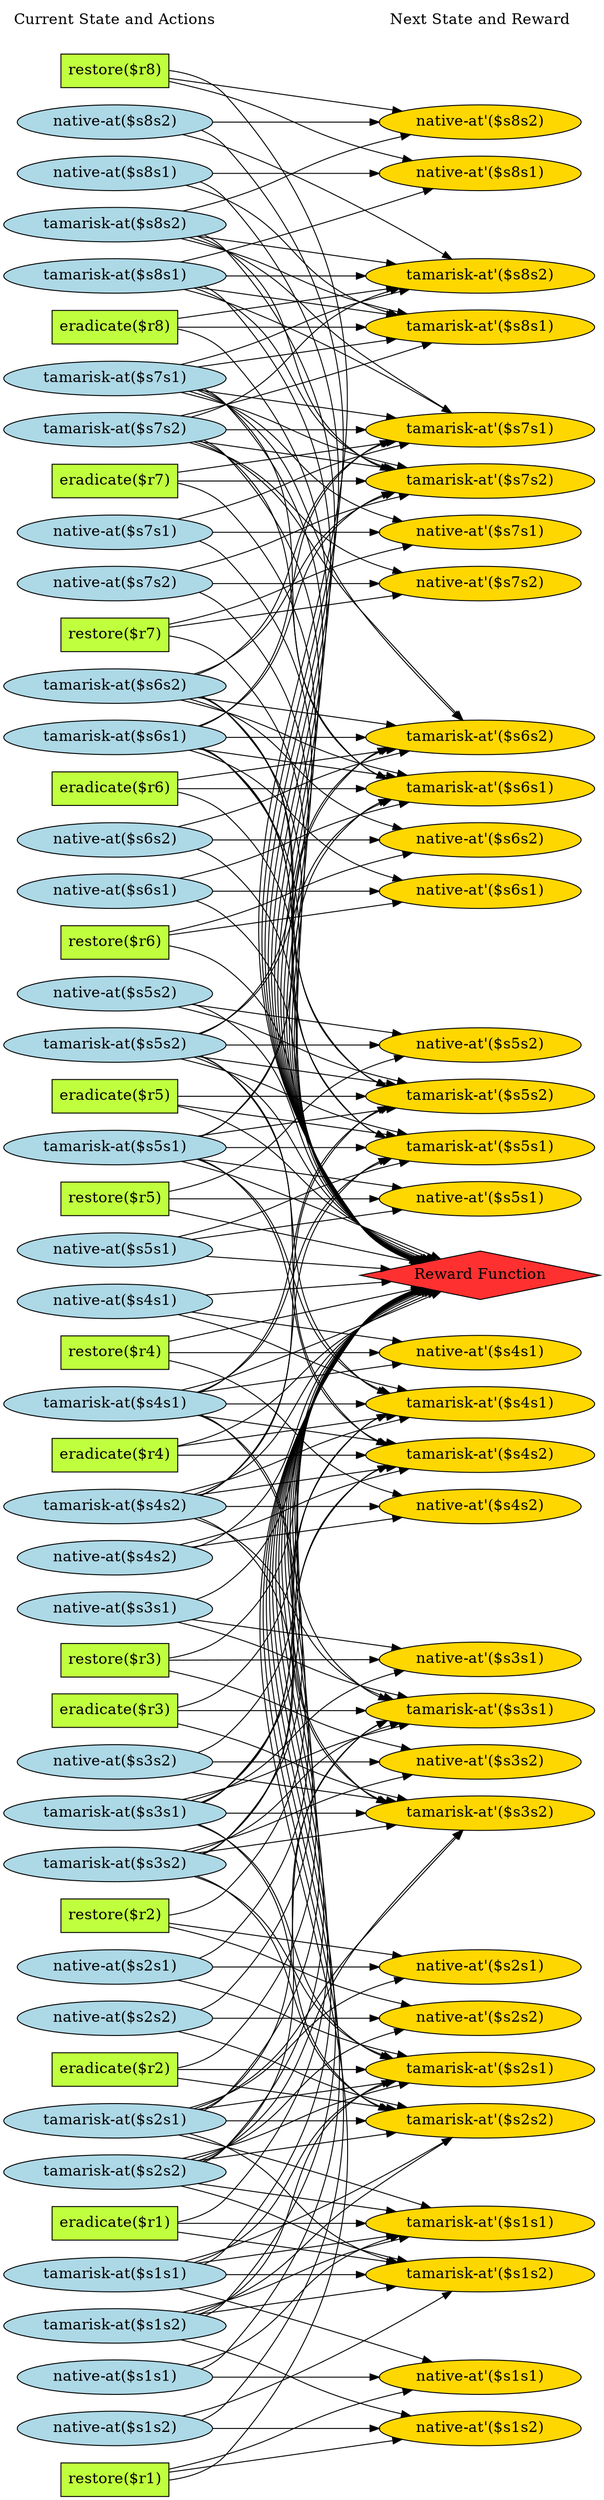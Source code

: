 digraph G {
	graph [bb="0,0,588.92,2646",
		fontname=Helvetica,
		fontsize=16,
		rankdir=LR,
		ranksep=2.00,
		ratio=auto,
		size=600
	];
	node [fontsize=16,
		label="\N"
	];
	{
		graph [rank=same];
		"native-at($s8s2)"		 [color=black,
			fillcolor=lightblue,
			height=0.51069,
			pos="95.459,2520",
			shape=ellipse,
			style=filled,
			width=2.3374];
		"native-at($s7s1)"		 [color=black,
			fillcolor=lightblue,
			height=0.51069,
			pos="95.459,2084",
			shape=ellipse,
			style=filled,
			width=2.3374];
		"restore($r4)"		 [color=black,
			fillcolor=olivedrab1,
			height=0.5,
			pos="95.459,1215",
			shape=box,
			style=filled,
			width=1.2778];
		"restore($r8)"		 [color=black,
			fillcolor=olivedrab1,
			height=0.5,
			pos="95.459,2574",
			shape=box,
			style=filled,
			width=1.2778];
		"tamarisk-at($s6s2)"		 [color=black,
			fillcolor=lightblue,
			height=0.51069,
			pos="95.459,1921",
			shape=ellipse,
			style=filled,
			width=2.6517];
		"tamarisk-at($s5s1)"		 [color=black,
			fillcolor=lightblue,
			height=0.51069,
			pos="95.459,1432",
			shape=ellipse,
			style=filled,
			width=2.6517];
		"tamarisk-at($s2s1)"		 [color=black,
			fillcolor=lightblue,
			height=0.51069,
			pos="95.459,400",
			shape=ellipse,
			style=filled,
			width=2.6517];
		"tamarisk-at($s2s2)"		 [color=black,
			fillcolor=lightblue,
			height=0.51069,
			pos="95.459,345",
			shape=ellipse,
			style=filled,
			width=2.6517];
		"eradicate($r4)"		 [color=black,
			fillcolor=olivedrab1,
			height=0.5,
			pos="95.459,1107",
			shape=box,
			style=filled,
			width=1.4583];
		"native-at($s1s2)"		 [color=black,
			fillcolor=lightblue,
			height=0.51069,
			pos="95.459,72",
			shape=ellipse,
			style=filled,
			width=2.3374];
		"native-at($s4s1)"		 [color=black,
			fillcolor=lightblue,
			height=0.51069,
			pos="95.459,1269",
			shape=ellipse,
			style=filled,
			width=2.3374];
		"native-at($s5s2)"		 [color=black,
			fillcolor=lightblue,
			height=0.51069,
			pos="95.459,1595",
			shape=ellipse,
			style=filled,
			width=2.3374];
		"native-at($s8s1)"		 [color=black,
			fillcolor=lightblue,
			height=0.51069,
			pos="95.459,2465",
			shape=ellipse,
			style=filled,
			width=2.3374];
		"restore($r5)"		 [color=black,
			fillcolor=olivedrab1,
			height=0.5,
			pos="95.459,1378",
			shape=box,
			style=filled,
			width=1.2778];
		"tamarisk-at($s8s1)"		 [color=black,
			fillcolor=lightblue,
			height=0.51069,
			pos="95.459,2355",
			shape=ellipse,
			style=filled,
			width=2.6517];
		"tamarisk-at($s5s2)"		 [color=black,
			fillcolor=lightblue,
			height=0.51069,
			pos="95.459,1540",
			shape=ellipse,
			style=filled,
			width=2.6517];
		"tamarisk-at($s1s1)"		 [color=black,
			fillcolor=lightblue,
			height=0.51069,
			pos="95.459,237",
			shape=ellipse,
			style=filled,
			width=2.6517];
		"tamarisk-at($s4s1)"		 [color=black,
			fillcolor=lightblue,
			height=0.51069,
			pos="95.459,1161",
			shape=ellipse,
			style=filled,
			width=2.6517];
		"native-at($s3s1)"		 [color=black,
			fillcolor=lightblue,
			height=0.51069,
			pos="95.459,943",
			shape=ellipse,
			style=filled,
			width=2.3374];
		"eradicate($r5)"		 [color=black,
			fillcolor=olivedrab1,
			height=0.5,
			pos="95.459,1486",
			shape=box,
			style=filled,
			width=1.4583];
		"native-at($s4s2)"		 [color=black,
			fillcolor=lightblue,
			height=0.51069,
			pos="95.459,998",
			shape=ellipse,
			style=filled,
			width=2.3374];
		"eradicate($r1)"		 [color=black,
			fillcolor=olivedrab1,
			height=0.5,
			pos="95.459,291",
			shape=box,
			style=filled,
			width=1.4583];
		"restore($r2)"		 [color=black,
			fillcolor=olivedrab1,
			height=0.5,
			pos="95.459,617",
			shape=box,
			style=filled,
			width=1.2778];
		"native-at($s6s2)"		 [color=black,
			fillcolor=lightblue,
			height=0.51069,
			pos="95.459,1758",
			shape=ellipse,
			style=filled,
			width=2.3374];
		"restore($r6)"		 [color=black,
			fillcolor=olivedrab1,
			height=0.5,
			pos="95.459,1649",
			shape=box,
			style=filled,
			width=1.2778];
		"tamarisk-at($s7s1)"		 [color=black,
			fillcolor=lightblue,
			height=0.51069,
			pos="95.459,2247",
			shape=ellipse,
			style=filled,
			width=2.6517];
		"tamarisk-at($s8s2)"		 [color=black,
			fillcolor=lightblue,
			height=0.51069,
			pos="95.459,2410",
			shape=ellipse,
			style=filled,
			width=2.6517];
		"Current State and Actions"		 [color=black,
			fillcolor=white,
			height=0.5,
			pos="95.459,2628",
			shape=plaintext,
			style=bold,
			width=2.5139];
		"tamarisk-at($s4s2)"		 [color=black,
			fillcolor=lightblue,
			height=0.51069,
			pos="95.459,1053",
			shape=ellipse,
			style=filled,
			width=2.6517];
		"tamarisk-at($s1s2)"		 [color=black,
			fillcolor=lightblue,
			height=0.51069,
			pos="95.459,182",
			shape=ellipse,
			style=filled,
			width=2.6517];
		"tamarisk-at($s3s1)"		 [color=black,
			fillcolor=lightblue,
			height=0.51069,
			pos="95.459,726",
			shape=ellipse,
			style=filled,
			width=2.6517];
		"eradicate($r6)"		 [color=black,
			fillcolor=olivedrab1,
			height=0.5,
			pos="95.459,1812",
			shape=box,
			style=filled,
			width=1.4583];
		"native-at($s2s1)"		 [color=black,
			fillcolor=lightblue,
			height=0.51069,
			pos="95.459,563",
			shape=ellipse,
			style=filled,
			width=2.3374];
		"native-at($s3s2)"		 [color=black,
			fillcolor=lightblue,
			height=0.51069,
			pos="95.459,781",
			shape=ellipse,
			style=filled,
			width=2.3374];
		"eradicate($r2)"		 [color=black,
			fillcolor=olivedrab1,
			height=0.5,
			pos="95.459,454",
			shape=box,
			style=filled,
			width=1.4583];
		"restore($r1)"		 [color=black,
			fillcolor=olivedrab1,
			height=0.5,
			pos="95.459,18",
			shape=box,
			style=filled,
			width=1.2778];
		"restore($r3)"		 [color=black,
			fillcolor=olivedrab1,
			height=0.5,
			pos="95.459,889",
			shape=box,
			style=filled,
			width=1.2778];
		"native-at($s7s2)"		 [color=black,
			fillcolor=lightblue,
			height=0.51069,
			pos="95.459,2029",
			shape=ellipse,
			style=filled,
			width=2.3374];
		"native-at($s6s1)"		 [color=black,
			fillcolor=lightblue,
			height=0.51069,
			pos="95.459,1703",
			shape=ellipse,
			style=filled,
			width=2.3374];
		"restore($r7)"		 [color=black,
			fillcolor=olivedrab1,
			height=0.5,
			pos="95.459,1975",
			shape=box,
			style=filled,
			width=1.2778];
		"eradicate($r8)"		 [color=black,
			fillcolor=olivedrab1,
			height=0.5,
			pos="95.459,2301",
			shape=box,
			style=filled,
			width=1.4583];
		"tamarisk-at($s7s2)"		 [color=black,
			fillcolor=lightblue,
			height=0.51069,
			pos="95.459,2192",
			shape=ellipse,
			style=filled,
			width=2.6517];
		"tamarisk-at($s6s1)"		 [color=black,
			fillcolor=lightblue,
			height=0.51069,
			pos="95.459,1866",
			shape=ellipse,
			style=filled,
			width=2.6517];
		"tamarisk-at($s3s2)"		 [color=black,
			fillcolor=lightblue,
			height=0.51069,
			pos="95.459,671",
			shape=ellipse,
			style=filled,
			width=2.6517];
		"native-at($s1s1)"		 [color=black,
			fillcolor=lightblue,
			height=0.51069,
			pos="95.459,127",
			shape=ellipse,
			style=filled,
			width=2.3374];
		"native-at($s2s2)"		 [color=black,
			fillcolor=lightblue,
			height=0.51069,
			pos="95.459,508",
			shape=ellipse,
			style=filled,
			width=2.3374];
		"eradicate($r7)"		 [color=black,
			fillcolor=olivedrab1,
			height=0.5,
			pos="95.459,2138",
			shape=box,
			style=filled,
			width=1.4583];
		"native-at($s5s1)"		 [color=black,
			fillcolor=lightblue,
			height=0.51069,
			pos="95.459,1324",
			shape=ellipse,
			style=filled,
			width=2.3374];
		"eradicate($r3)"		 [color=black,
			fillcolor=olivedrab1,
			height=0.5,
			pos="95.459,835",
			shape=box,
			style=filled,
			width=1.4583];
	}
	{
		graph [rank=same];
		"native-at'($s4s2)"		 [color=black,
			fillcolor=gold1,
			height=0.51069,
			pos="461.92,1050",
			shape=ellipse,
			style=filled,
			width=2.3963];
		"native-at'($s7s1)"		 [color=black,
			fillcolor=gold1,
			height=0.51069,
			pos="461.92,2084",
			shape=ellipse,
			style=filled,
			width=2.3963];
		"tamarisk-at'($s1s2)"		 [color=black,
			fillcolor=gold1,
			height=0.51069,
			pos="461.92,236",
			shape=ellipse,
			style=filled,
			width=2.7106];
		"Next State and Reward"		 [color=black,
			fillcolor=white,
			height=0.5,
			pos="461.92,2628",
			shape=plaintext,
			style=bold,
			width=2.25];
		"Reward Function"		 [color=black,
			fillcolor=firebrick1,
			height=0.72222,
			pos="461.92,1296",
			shape=diamond,
			style=filled,
			width=3.5278];
		"tamarisk-at'($s8s1)"		 [color=black,
			fillcolor=gold1,
			height=0.51069,
			pos="461.92,2301",
			shape=ellipse,
			style=filled,
			width=2.7106];
		"native-at'($s8s2)"		 [color=black,
			fillcolor=gold1,
			height=0.51069,
			pos="461.92,2520",
			shape=ellipse,
			style=filled,
			width=2.3963];
		"tamarisk-at'($s4s1)"		 [color=black,
			fillcolor=gold1,
			height=0.51069,
			pos="461.92,1160",
			shape=ellipse,
			style=filled,
			width=2.7106];
		"tamarisk-at'($s5s2)"		 [color=black,
			fillcolor=gold1,
			height=0.51069,
			pos="461.92,1487",
			shape=ellipse,
			style=filled,
			width=2.7106];
		"native-at'($s3s1)"		 [color=black,
			fillcolor=gold1,
			height=0.51069,
			pos="461.92,890",
			shape=ellipse,
			style=filled,
			width=2.3963];
		"native-at'($s6s1)"		 [color=black,
			fillcolor=gold1,
			height=0.51069,
			pos="461.92,1703",
			shape=ellipse,
			style=filled,
			width=2.3963];
		"native-at'($s7s2)"		 [color=black,
			fillcolor=gold1,
			height=0.51069,
			pos="461.92,2029",
			shape=ellipse,
			style=filled,
			width=2.3963];
		"tamarisk-at'($s3s1)"		 [color=black,
			fillcolor=gold1,
			height=0.51069,
			pos="461.92,835",
			shape=ellipse,
			style=filled,
			width=2.7106];
		"tamarisk-at'($s8s2)"		 [color=black,
			fillcolor=gold1,
			height=0.51069,
			pos="461.92,2356",
			shape=ellipse,
			style=filled,
			width=2.7106];
		"native-at'($s3s2)"		 [color=black,
			fillcolor=gold1,
			height=0.51069,
			pos="461.92,780",
			shape=ellipse,
			style=filled,
			width=2.3963];
		"tamarisk-at'($s4s2)"		 [color=black,
			fillcolor=gold1,
			height=0.51069,
			pos="461.92,1105",
			shape=ellipse,
			style=filled,
			width=2.7106];
		"tamarisk-at'($s7s1)"		 [color=black,
			fillcolor=gold1,
			height=0.51069,
			pos="461.92,2194",
			shape=ellipse,
			style=filled,
			width=2.7106];
		"native-at'($s2s1)"		 [color=black,
			fillcolor=gold1,
			height=0.51069,
			pos="461.92,563",
			shape=ellipse,
			style=filled,
			width=2.3963];
		"native-at'($s5s1)"		 [color=black,
			fillcolor=gold1,
			height=0.51069,
			pos="461.92,1377",
			shape=ellipse,
			style=filled,
			width=2.3963];
		"native-at'($s6s2)"		 [color=black,
			fillcolor=gold1,
			height=0.51069,
			pos="461.92,1758",
			shape=ellipse,
			style=filled,
			width=2.3963];
		"tamarisk-at'($s2s1)"		 [color=black,
			fillcolor=gold1,
			height=0.51069,
			pos="461.92,453",
			shape=ellipse,
			style=filled,
			width=2.7106];
		"tamarisk-at'($s7s2)"		 [color=black,
			fillcolor=gold1,
			height=0.51069,
			pos="461.92,2139",
			shape=ellipse,
			style=filled,
			width=2.7106];
		"native-at'($s2s2)"		 [color=black,
			fillcolor=gold1,
			height=0.51069,
			pos="461.92,508",
			shape=ellipse,
			style=filled,
			width=2.3963];
		"tamarisk-at'($s3s2)"		 [color=black,
			fillcolor=gold1,
			height=0.51069,
			pos="461.92,725",
			shape=ellipse,
			style=filled,
			width=2.7106];
		"native-at'($s1s1)"		 [color=black,
			fillcolor=gold1,
			height=0.51069,
			pos="461.92,127",
			shape=ellipse,
			style=filled,
			width=2.3963];
		"tamarisk-at'($s6s1)"		 [color=black,
			fillcolor=gold1,
			height=0.51069,
			pos="461.92,1813",
			shape=ellipse,
			style=filled,
			width=2.7106];
		"native-at'($s5s2)"		 [color=black,
			fillcolor=gold1,
			height=0.51069,
			pos="461.92,1542",
			shape=ellipse,
			style=filled,
			width=2.3963];
		"tamarisk-at'($s2s2)"		 [color=black,
			fillcolor=gold1,
			height=0.51069,
			pos="461.92,398",
			shape=ellipse,
			style=filled,
			width=2.7106];
		"tamarisk-at'($s1s1)"		 [color=black,
			fillcolor=gold1,
			height=0.51069,
			pos="461.92,291",
			shape=ellipse,
			style=filled,
			width=2.7106];
		"tamarisk-at'($s5s1)"		 [color=black,
			fillcolor=gold1,
			height=0.51069,
			pos="461.92,1432",
			shape=ellipse,
			style=filled,
			width=2.7106];
		"native-at'($s8s1)"		 [color=black,
			fillcolor=gold1,
			height=0.51069,
			pos="461.92,2465",
			shape=ellipse,
			style=filled,
			width=2.3963];
		"tamarisk-at'($s6s2)"		 [color=black,
			fillcolor=gold1,
			height=0.51069,
			pos="461.92,1868",
			shape=ellipse,
			style=filled,
			width=2.7106];
		"native-at'($s4s1)"		 [color=black,
			fillcolor=gold1,
			height=0.51069,
			pos="461.92,1215",
			shape=ellipse,
			style=filled,
			width=2.3963];
		"native-at'($s1s2)"		 [color=black,
			fillcolor=gold1,
			height=0.51069,
			pos="461.92,72",
			shape=ellipse,
			style=filled,
			width=2.3963];
	}
	"native-at($s8s2)" -> "Reward Function"	 [pos="e,397.8,1309 166.1,2509.6 175.56,2505.5 184.28,2499.8 190.92,2492 522.06,2102.1 27.088,1758.6 334.92,1350 348.09,1332.5 368.05,1320.6 \
388.22,1312.6"];
	"native-at($s8s2)" -> "native-at'($s8s2)"	 [color=black,
		pos="e,375.59,2520 179.62,2520 234.91,2520 307.69,2520 365.37,2520",
		style=solid];
	"native-at($s8s2)" -> "tamarisk-at'($s8s2)"	 [color=black,
		pos="e,430.57,2373.5 149.98,2505.9 163.5,2501.9 177.88,2497.2 190.92,2492 275.84,2458.3 370.09,2407.6 421.74,2378.5",
		style=solid];
	"native-at($s7s1)" -> "native-at'($s7s1)"	 [color=black,
		pos="e,375.59,2084 179.62,2084 234.91,2084 307.69,2084 365.37,2084",
		style=solid];
	"native-at($s7s1)" -> "Reward Function"	 [pos="e,399.55,1309.3 165.11,2073.4 174.82,2069.3 183.87,2063.7 190.92,2056 407.3,1819.9 132.67,1598.3 334.92,1350 349,1332.7 369.64,1320.9 \
390.16,1312.8"];
	"native-at($s7s1)" -> "tamarisk-at'($s7s1)"	 [color=black,
		pos="e,393.1,2180.8 149.17,2098.2 162.84,2102.1 177.49,2106.5 190.92,2111 255.92,2132.7 269.3,2146.3 334.92,2166 350.38,2170.6 367.12,\
2174.9 383.19,2178.6",
		style=solid];
	"restore($r4)" -> "native-at'($s4s2)"	 [color=black,
		pos="e,389.83,1060.2 141.48,1205.8 157.57,1201.6 175.52,1195.7 190.92,1188 262.89,1151.9 261.9,1112 334.92,1078 348.92,1071.5 364.51,\
1066.5 379.82,1062.6",
		style=solid];
	"restore($r4)" -> "Reward Function"	 [pos="e,400.21,1282.5 141.51,1225 203.72,1238.8 316.55,1263.9 390.1,1280.3"];
	"restore($r4)" -> "native-at'($s4s1)"	 [color=black,
		pos="e,375.35,1215 141.51,1215 197.08,1215 293.05,1215 365.32,1215",
		style=solid];
	"restore($r8)" -> "Reward Function"	 [pos="e,397.74,1309 141.71,2571.6 159.59,2568.3 178.75,2561.3 190.92,2547 538.59,2139.3 13.712,1778.9 334.92,1350 348.04,1332.5 367.98,\
1320.6 388.16,1312.5"];
	"restore($r8)" -> "native-at'($s8s2)"	 [color=black,
		pos="e,390.68,2530.4 141.51,2567.3 201.09,2558.5 307.08,2542.8 380.54,2531.9",
		style=solid];
	"restore($r8)" -> "native-at'($s8s1)"	 [color=black,
		pos="e,397.34,2477.3 141.85,2561.8 157.48,2557.4 175.05,2552.2 190.92,2547 255.83,2525.6 269.4,2512.5 334.92,2493 351.71,2488 369.99,\
2483.5 387.29,2479.5",
		style=solid];
	"tamarisk-at($s6s2)" -> "Reward Function"	 [pos="e,400.77,1309.6 167.59,1908.8 176.27,1904.9 184.36,1899.7 190.92,1893 364.89,1713.9 171.69,1538.9 334.92,1350 349.63,1333 370.65,\
1321.2 391.32,1313"];
	"tamarisk-at($s6s2)" -> "tamarisk-at'($s5s2)"	 [color=black,
		pos="e,373.24,1494.7 165.99,1908.6 175.12,1904.7 183.77,1899.6 190.92,1893 322.77,1770.8 198.9,1632.6 334.92,1515 343.29,1507.8 353.12,\
1502.3 363.54,1498.1",
		style=solid];
	"tamarisk-at($s6s2)" -> "tamarisk-at'($s7s1)"	 [color=black,
		pos="e,377.17,2184.9 164.25,1934 173.73,1937.6 182.94,1942.2 190.92,1948 284.56,2016.7 239.27,2100.2 334.92,2166 344.72,2172.7 355.89,\
2177.9 367.42,2181.8",
		style=solid];
	"tamarisk-at($s6s2)" -> "native-at'($s6s2)"	 [color=black,
		pos="e,390.23,1768.3 156.13,1906.8 167.95,1903 180.06,1898.4 190.92,1893 262.24,1857.3 262.41,1819.2 334.92,1786 349.05,1779.5 364.76,\
1774.5 380.17,1770.6",
		style=solid];
	"tamarisk-at($s6s2)" -> "tamarisk-at'($s7s2)"	 [color=black,
		pos="e,380.09,2128.9 161.57,1934.3 171.82,1937.9 181.98,1942.4 190.92,1948 272.67,1999.6 251.66,2061.9 334.92,2111 345.73,2117.4 357.85,\
2122.3 370.18,2126.1",
		style=solid];
	"tamarisk-at($s6s2)" -> "tamarisk-at'($s6s1)"	 [color=black,
		pos="e,393.82,1826.2 149.58,1905.8 163.11,1901.8 177.59,1897.4 190.92,1893 255.57,1871.8 269.57,1860 334.92,1841 350.6,1836.4 367.57,\
1832.2 383.81,1828.5",
		style=solid];
	"tamarisk-at($s6s2)" -> "tamarisk-at'($s5s1)"	 [color=black,
		pos="e,372.57,1439.4 166.73,1908.6 175.64,1904.7 184.04,1899.7 190.92,1893 336.66,1752 184.36,1595.9 334.92,1460 343.07,1452.6 352.72,\
1447.1 362.99,1442.9",
		style=solid];
	"tamarisk-at($s6s2)" -> "tamarisk-at'($s6s2)"	 [color=black,
		pos="e,384.12,1879.2 172.42,1910 231.21,1901.4 312.68,1889.6 374.06,1880.6",
		style=solid];
	"tamarisk-at($s5s1)" -> "Reward Function"	 [pos="e,419.3,1313.4 152.21,1417.1 165,1413.4 178.5,1409.3 190.92,1405 232.84,1390.6 344.04,1344.8 409.92,1317.3"];
	"tamarisk-at($s5s1)" -> "tamarisk-at'($s4s1)"	 [color=black,
		pos="e,377.19,1169.2 164.24,1419 173.72,1415.4 182.94,1410.8 190.92,1405 284.33,1336.7 239.51,1253.5 334.92,1188 344.73,1181.3 355.9,\
1176.1 367.43,1172.2",
		style=solid];
	"tamarisk-at($s5s1)" -> "tamarisk-at'($s5s2)"	 [color=black,
		pos="e,385.13,1475.6 171.09,1443.3 230.27,1452.2 313.05,1464.7 374.99,1474",
		style=solid];
	"tamarisk-at($s5s1)" -> "tamarisk-at'($s4s2)"	 [color=black,
		pos="e,375.16,1113.6 165.75,1419.3 174.81,1415.7 183.5,1411 190.92,1405 297.18,1318.9 226.13,1215.9 334.92,1133 344.02,1126.1 354.5,1120.8 \
365.44,1116.8",
		style=solid];
	"tamarisk-at($s5s1)" -> "native-at'($s5s1)"	 [color=black,
		pos="e,391.02,1387.5 171.09,1420.7 232.15,1411.5 318.31,1398.5 380.81,1389.1",
		style=solid];
	"tamarisk-at($s5s1)" -> "tamarisk-at'($s6s1)"	 [color=black,
		pos="e,373.97,1804.9 166.63,1444.4 175.45,1448.1 183.85,1452.8 190.92,1459 310.35,1563 212.43,1684.6 334.92,1785 343.63,1792.1 353.78,\
1797.6 364.47,1801.7",
		style=solid];
	"tamarisk-at($s5s1)" -> "tamarisk-at'($s5s1)"	 [color=black,
		pos="e,364.05,1432 191.27,1432 241.09,1432 302.35,1432 353.88,1432",
		style=solid];
	"tamarisk-at($s5s1)" -> "tamarisk-at'($s6s2)"	 [color=black,
		pos="e,373.22,1860.3 167.42,1444.3 176.02,1448 184.14,1452.8 190.92,1459 324.12,1581.6 198.12,1721.4 334.92,1840 343.28,1847.2 353.11,\
1852.7 363.52,1856.9",
		style=solid];
	"tamarisk-at($s2s1)" -> "tamarisk-at'($s1s2)"	 [color=black,
		pos="e,384.92,247.43 156.65,385.65 168.31,381.91 180.22,377.38 190.92,372 262.39,336.07 262.24,297.43 334.92,264 347.45,258.24 361.24,\
253.62 374.96,249.95",
		style=solid];
	"tamarisk-at($s2s1)" -> "Reward Function"	 [pos="e,398.96,1282.8 169.96,411.78 177.84,415.58 185.09,420.54 190.92,427 437.21,700.21 106.39,953.77 334.92,1242 348.64,1259.3 368.97,\
1271.2 389.32,1279.2"];
	"tamarisk-at($s2s1)" -> "tamarisk-at'($s3s1)"	 [color=black,
		pos="e,373.23,827.32 167.42,412.26 176.02,415.96 184.14,420.77 190.92,427 323.87,549.25 198.38,688.78 334.92,807 343.28,814.24 353.11,\
819.73 363.52,823.88",
		style=solid];
	"tamarisk-at($s2s1)" -> "native-at'($s2s1)"	 [color=black,
		pos="e,389.87,552.72 157.66,413.95 169,417.52 180.53,421.84 190.92,427 262.57,462.58 262.24,501.57 334.92,535 348.95,541.45 364.55,546.46 \
379.87,550.33",
		style=solid];
	"tamarisk-at($s2s1)" -> "tamarisk-at'($s2s1)"	 [color=black,
		pos="e,384.12,441.83 172.42,411.05 231.21,419.6 312.68,431.44 374.06,440.37",
		style=solid];
	"tamarisk-at($s2s1)" -> "tamarisk-at'($s3s2)"	 [color=black,
		pos="e,443.64,706.81 161.57,413.3 171.82,416.86 181.98,421.36 190.92,427 272.67,478.58 269.93,518.44 334.92,590 369.84,628.45 411.02,\
672.3 436.56,699.32",
		style=solid];
	"tamarisk-at($s2s1)" -> "tamarisk-at'($s2s2)"	 [color=black,
		pos="e,364.37,398.53 191.27,399.48 241.19,399.21 302.59,398.87 354.19,398.59",
		style=solid];
	"tamarisk-at($s2s1)" -> "tamarisk-at'($s1s1)"	 [color=black,
		pos="e,409.42,306.5 148.44,384.63 162.25,380.53 177.15,376.11 190.92,372 262.55,350.64 344.82,325.93 399.54,309.48",
		style=solid];
	"tamarisk-at($s2s2)" -> "tamarisk-at'($s1s2)"	 [color=black,
		pos="e,393.45,249.17 151.63,330.04 164.58,326.3 178.28,322.17 190.92,318 255.83,296.59 269.4,283.46 334.92,264 350.48,259.38 367.33,255.13 \
383.49,251.41",
		style=solid];
	"tamarisk-at($s2s2)" -> "Reward Function"	 [pos="e,398.85,1282.9 168.66,356.86 177.07,360.83 184.8,366.08 190.92,373 450.07,666.44 93.329,933.95 334.92,1242 348.55,1259.4 368.85,\
1271.3 389.21,1279.3"];
	"tamarisk-at($s2s2)" -> "tamarisk-at'($s3s1)"	 [color=black,
		pos="e,372.57,827.6 166.74,357.37 175.65,361.25 184.04,366.34 190.92,373 336.92,514.37 184.1,670.79 334.92,807 343.07,814.36 352.71,819.93 \
362.98,824.12",
		style=solid];
	"tamarisk-at($s2s2)" -> "tamarisk-at'($s2s1)"	 [color=black,
		pos="e,393.82,439.76 149.58,360.16 163.11,364.18 177.59,368.62 190.92,373 255.57,394.23 269.57,406.03 334.92,425 350.6,429.55 367.57,\
433.78 383.81,437.51",
		style=solid];
	"tamarisk-at($s2s2)" -> "native-at'($s2s2)"	 [color=black,
		pos="e,390.23,497.74 156.13,359.23 167.95,363 180.06,367.57 190.92,373 262.24,408.66 262.41,446.84 334.92,480 349.05,486.46 364.76,491.47 \
380.17,495.35",
		style=solid];
	"tamarisk-at($s2s2)" -> "tamarisk-at'($s3s2)"	 [color=black,
		pos="e,441.94,706.66 162.78,358.19 172.77,361.96 182.53,366.8 190.92,373 284,441.8 263.19,499.16 334.92,590 366.75,630.3 408.08,673.03 \
434.56,699.36",
		style=solid];
	"tamarisk-at($s2s2)" -> "tamarisk-at'($s2s2)"	 [color=black,
		pos="e,384.12,386.83 172.42,356.05 231.21,364.6 312.68,376.44 374.06,385.37",
		style=solid];
	"tamarisk-at($s2s2)" -> "tamarisk-at'($s1s1)"	 [color=black,
		pos="e,384.69,302.29 171.53,333.88 230.55,325.13 312.83,312.94 374.58,303.79",
		style=solid];
	"eradicate($r4)" -> "Reward Function"	 [pos="e,415.34,1279.5 148.23,1118.1 162.46,1122.2 177.63,1127.4 190.92,1134 262.57,1169.6 265.66,1202 334.92,1242 357.27,1254.9 383.31,\
1266.6 405.9,1275.7"];
	"eradicate($r4)" -> "tamarisk-at'($s4s1)"	 [color=black,
		pos="e,384.17,1148.8 148.29,1114.5 207.01,1123.1 303.67,1137.1 373.99,1147.4",
		style=solid];
	"eradicate($r4)" -> "tamarisk-at'($s4s2)"	 [color=black,
		pos="e,364.08,1105.5 148.29,1106.7 201.57,1106.4 286.06,1106 353.79,1105.6",
		style=solid];
	"native-at($s1s2)" -> "tamarisk-at'($s1s2)"	 [color=black,
		pos="e,430.57,218.45 149.98,86.059 163.5,90.101 177.88,94.832 190.92,100 275.84,133.66 370.09,184.42 421.74,213.46",
		style=solid];
	"native-at($s1s2)" -> "Reward Function"	 [pos="e,397.8,1283 166.1,82.35 175.56,86.483 184.28,92.177 190.92,100 522.06,489.94 27.088,833.41 334.92,1242 348.09,1259.5 368.05,1271.4 \
388.22,1279.4"];
	"native-at($s1s2)" -> "native-at'($s1s2)"	 [color=black,
		pos="e,375.59,72 179.62,72 234.91,72 307.69,72 365.37,72",
		style=solid];
	"native-at($s4s1)" -> "Reward Function"	 [pos="e,368.14,1289.1 175.54,1274.9 228.96,1278.8 300.02,1284.1 357.87,1288.4"];
	"native-at($s4s1)" -> "tamarisk-at'($s4s1)"	 [color=black,
		pos="e,393.45,1173.2 149.15,1254.7 162.82,1250.8 177.47,1246.4 190.92,1242 255.83,1220.6 269.4,1207.5 334.92,1188 350.48,1183.4 367.33,\
1179.1 383.49,1175.4",
		style=solid];
	"native-at($s4s1)" -> "native-at'($s4s1)"	 [color=black,
		pos="e,390.67,1225.4 165.44,1258.8 226.66,1249.7 316.12,1236.5 380.55,1226.9",
		style=solid];
	"native-at($s5s2)" -> "Reward Function"	 [pos="e,407.8,1311 159.83,1582.9 170.84,1579 181.7,1573.8 190.92,1567 284,1498.2 246.01,1424.1 334.92,1350 353.31,1334.7 376.71,1323 398.34,\
1314.6"];
	"native-at($s5s2)" -> "tamarisk-at'($s5s2)"	 [color=black,
		pos="e,393.82,1500.2 147.61,1580.4 161.7,1576.3 176.94,1571.6 190.92,1567 255.57,1545.8 269.57,1534 334.92,1515 350.6,1510.4 367.57,1506.2 \
383.81,1502.5",
		style=solid];
	"native-at($s5s2)" -> "native-at'($s5s2)"	 [color=black,
		pos="e,390.21,1552.3 165.87,1584.9 226.94,1576 315.87,1563.1 380.12,1553.7",
		style=solid];
	"native-at($s8s1)" -> "Reward Function"	 [pos="e,398.19,1309 165.59,2454.8 175.23,2450.7 184.14,2444.9 190.92,2437 507.53,2066.5 40.456,1738.3 334.92,1350 348.2,1332.5 368.3,1320.6 \
388.57,1312.5"];
	"native-at($s8s1)" -> "tamarisk-at'($s8s1)"	 [color=black,
		pos="e,384.92,2312.4 153.66,2451.6 166.26,2447.7 179.3,2442.8 190.92,2437 262.39,2401.1 262.24,2362.4 334.92,2329 347.45,2323.2 361.24,\
2318.6 374.96,2314.9",
		style=solid];
	"native-at($s8s1)" -> "native-at'($s8s1)"	 [color=black,
		pos="e,375.59,2465 179.62,2465 234.91,2465 307.69,2465 365.37,2465",
		style=solid];
	"restore($r5)" -> "Reward Function"	 [pos="e,400.85,1309.5 141.51,1367.9 203.91,1353.8 317.21,1328.3 390.74,1311.8"];
	"restore($r5)" -> "native-at'($s5s1)"	 [color=black,
		pos="e,375.35,1377.2 141.51,1377.9 197.08,1377.7 293.05,1377.5 365.32,1377.3",
		style=solid];
	"restore($r5)" -> "native-at'($s5s2)"	 [color=black,
		pos="e,389.85,1531.8 141.46,1387.2 157.55,1391.5 175.51,1397.3 190.92,1405 262.73,1440.9 262.07,1480.3 334.92,1514 348.93,1520.5 364.53,\
1525.5 379.85,1529.4",
		style=solid];
	"tamarisk-at($s8s1)" -> "Reward Function"	 [pos="e,398.34,1309.1 170.14,2343.4 177.99,2339.6 185.19,2334.5 190.92,2328 480.39,1997.5 66.918,1698.1 334.92,1350 348.33,1332.6 368.47,\
1320.7 388.73,1312.6"];
	"tamarisk-at($s8s1)" -> "tamarisk-at'($s8s1)"	 [color=black,
		pos="e,384.69,2312.3 171.53,2343.9 230.55,2335.1 312.83,2322.9 374.58,2313.8",
		style=solid];
	"tamarisk-at($s8s1)" -> "tamarisk-at'($s8s2)"	 [color=black,
		pos="e,364.05,2355.7 191.27,2355.3 241.09,2355.4 302.35,2355.6 353.88,2355.7",
		style=solid];
	"tamarisk-at($s8s1)" -> "tamarisk-at'($s7s1)"	 [color=black,
		pos="e,430.17,2211.6 153.96,2340.4 166.29,2336.7 179.15,2332.6 190.92,2328 275.62,2295.2 369.59,2245.3 421.32,2216.5",
		style=solid];
	"tamarisk-at($s8s1)" -> "tamarisk-at'($s7s2)"	 [color=black,
		pos="e,380.13,2149.1 161.54,2341.7 171.8,2338.1 181.96,2333.6 190.92,2328 272.27,2277 252.08,2215.5 334.92,2167 345.75,2160.7 357.88,\
2155.7 370.21,2151.9",
		style=solid];
	"tamarisk-at($s8s1)" -> "native-at'($s8s1)"	 [color=black,
		pos="e,411.68,2449.9 148.45,2370.3 162.26,2374.4 177.16,2378.9 190.92,2383 263.58,2404.8 347.14,2430.2 401.82,2446.9",
		style=solid];
	"tamarisk-at($s5s2)" -> "Reward Function"	 [pos="e,411,1311.6 161.57,1526.7 171.82,1523.1 181.98,1518.6 190.92,1513 272.67,1461.4 256.59,1406.6 334.92,1350 354.91,1335.5 379.37,\
1323.9 401.4,1315.3"];
	"tamarisk-at($s5s2)" -> "tamarisk-at'($s4s1)"	 [color=black,
		pos="e,373.98,1168.1 166.62,1527.6 175.45,1523.9 183.84,1519.2 190.92,1513 310.1,1409.3 212.69,1288.1 334.92,1188 343.63,1180.9 353.79,\
1175.4 364.47,1171.4",
		style=solid];
	"tamarisk-at($s5s2)" -> "tamarisk-at'($s5s2)"	 [color=black,
		pos="e,384.12,1498.2 172.42,1529 231.21,1520.4 312.68,1508.6 374.06,1499.6",
		style=solid];
	"tamarisk-at($s5s2)" -> "tamarisk-at'($s4s2)"	 [color=black,
		pos="e,373.23,1112.7 167.42,1527.7 176.02,1524 184.14,1519.2 190.92,1513 323.87,1390.8 198.38,1251.2 334.92,1133 343.28,1125.8 353.11,\
1120.3 363.52,1116.1",
		style=solid];
	"tamarisk-at($s5s2)" -> "tamarisk-at'($s6s1)"	 [color=black,
		pos="e,377.19,1803.8 162.78,1553.2 172.77,1557 182.53,1561.8 190.92,1568 284,1636.8 239.51,1719.5 334.92,1785 344.73,1791.7 355.9,1796.9 \
367.43,1800.8",
		style=solid];
	"tamarisk-at($s5s2)" -> "native-at'($s5s2)"	 [color=black,
		pos="e,375.61,1541.5 191.27,1540.5 244.86,1540.8 311.68,1541.2 365.4,1541.5",
		style=solid];
	"tamarisk-at($s5s2)" -> "tamarisk-at'($s5s1)"	 [color=black,
		pos="e,393.79,1445.2 151.61,1525 164.56,1521.2 178.27,1517.1 190.92,1513 255.75,1491.8 269.49,1479.2 334.92,1460 350.59,1455.4 367.55,\
1451.1 383.79,1447.4",
		style=solid];
	"tamarisk-at($s5s2)" -> "tamarisk-at'($s6s2)"	 [color=black,
		pos="e,375.16,1859.4 164.31,1552.9 173.88,1556.7 183.11,1561.6 190.92,1568 296.76,1654.6 226.13,1757.1 334.92,1840 344.02,1846.9 354.5,\
1852.2 365.44,1856.2",
		style=solid];
	"tamarisk-at($s1s1)" -> "tamarisk-at'($s1s2)"	 [color=black,
		pos="e,364.05,236.27 191.27,236.74 241.09,236.6 302.35,236.44 353.88,236.29",
		style=solid];
	"tamarisk-at($s1s1)" -> "Reward Function"	 [pos="e,398.34,1282.9 170.14,248.62 177.99,252.45 185.19,257.46 190.92,264 480.39,594.51 66.918,893.85 334.92,1242 348.33,1259.4 368.47,\
1271.3 388.73,1279.4"];
	"tamarisk-at($s1s1)" -> "tamarisk-at'($s2s1)"	 [color=black,
		pos="e,380.13,442.86 161.54,250.34 171.8,253.91 181.96,258.39 190.92,264 272.27,314.97 252.08,376.48 334.92,425 345.75,431.35 357.88,\
436.25 370.21,440.05",
		style=solid];
	"tamarisk-at($s1s1)" -> "native-at'($s1s1)"	 [color=black,
		pos="e,411.68,142.06 148.45,221.66 162.26,217.56 177.16,213.13 190.92,209 263.58,187.2 347.14,161.77 401.82,145.07",
		style=solid];
	"tamarisk-at($s1s1)" -> "tamarisk-at'($s2s2)"	 [color=black,
		pos="e,430.17,380.42 153.96,251.62 166.29,255.26 179.15,259.44 190.92,264 275.62,296.81 369.59,346.73 421.32,375.48",
		style=solid];
	"tamarisk-at($s1s1)" -> "tamarisk-at'($s1s1)"	 [color=black,
		pos="e,384.69,279.71 171.53,248.12 230.55,256.87 312.83,269.06 374.58,278.21",
		style=solid];
	"tamarisk-at($s4s1)" -> "Reward Function"	 [pos="e,420.69,1278.4 152.2,1175.9 165,1179.6 178.49,1183.8 190.92,1188 269.11,1214.7 357.68,1251.4 411.4,1274.4"];
	"tamarisk-at($s4s1)" -> "tamarisk-at'($s4s1)"	 [color=black,
		pos="e,364.05,1160.3 191.27,1160.7 241.09,1160.6 302.35,1160.4 353.88,1160.3",
		style=solid];
	"tamarisk-at($s4s1)" -> "tamarisk-at'($s5s2)"	 [color=black,
		pos="e,375.17,1478.4 165.74,1173.7 174.8,1177.3 183.49,1182 190.92,1188 296.94,1273.8 226.38,1376.4 334.92,1459 344.02,1465.9 354.5,1471.2 \
365.45,1475.2",
		style=solid];
	"tamarisk-at($s4s1)" -> "tamarisk-at'($s3s1)"	 [color=black,
		pos="e,375.17,843.58 165.74,1148.3 174.8,1144.7 183.49,1140 190.92,1134 296.94,1048.2 226.38,945.6 334.92,863 344.02,856.07 354.5,850.79 \
365.45,846.78",
		style=solid];
	"tamarisk-at($s4s1)" -> "tamarisk-at'($s4s2)"	 [color=black,
		pos="e,385.89,1116.5 170.65,1149.6 230.09,1140.5 313.54,1127.6 375.71,1118.1",
		style=solid];
	"tamarisk-at($s4s1)" -> "tamarisk-at'($s3s2)"	 [color=black,
		pos="e,373.22,732.67 167.42,1148.7 176.02,1145 184.14,1140.2 190.92,1134 324.12,1011.4 198.12,871.55 334.92,753 343.28,745.75 353.11,\
740.26 363.52,736.11",
		style=solid];
	"tamarisk-at($s4s1)" -> "tamarisk-at'($s5s1)"	 [color=black,
		pos="e,377.2,1422.8 164.23,1174 173.71,1177.6 182.93,1182.2 190.92,1188 284.11,1256 239.74,1338.8 334.92,1404 344.74,1410.7 355.91,1415.9 \
367.45,1419.8",
		style=solid];
	"tamarisk-at($s4s1)" -> "native-at'($s4s1)"	 [color=black,
		pos="e,390.58,1204.6 171.53,1172.1 232.43,1181.1 318.08,1193.8 380.4,1203.1",
		style=solid];
	"native-at($s3s1)" -> "Reward Function"	 [pos="e,405.74,1281.4 160.88,954.57 171.67,958.53 182.18,963.86 190.92,971 296.52,1057.3 234.53,1149.7 334.92,1242 352.24,1257.9 374.97,\
1269.6 396.36,1277.9"];
	"native-at($s3s1)" -> "native-at'($s3s1)"	 [color=black,
		pos="e,390.21,900.28 165.87,932.91 226.94,924.03 315.87,911.09 380.12,901.75",
		style=solid];
	"native-at($s3s1)" -> "tamarisk-at'($s3s1)"	 [color=black,
		pos="e,393.79,848.17 149.13,928.69 162.8,924.78 177.46,920.39 190.92,916 255.75,894.84 269.49,882.22 334.92,863 350.59,858.4 367.55,854.15 \
383.79,850.42",
		style=solid];
	"eradicate($r5)" -> "Reward Function"	 [pos="e,415.02,1312.6 148.25,1474.9 162.48,1470.9 177.64,1465.6 190.92,1459 262.73,1423.1 265.52,1390.3 334.92,1350 357.16,1337.1 383.07,\
1325.4 405.6,1316.3"];
	"eradicate($r5)" -> "tamarisk-at'($s5s2)"	 [color=black,
		pos="e,364.08,1486.7 148.29,1486.1 201.57,1486.3 286.06,1486.5 353.79,1486.7",
		style=solid];
	"eradicate($r5)" -> "tamarisk-at'($s5s1)"	 [color=black,
		pos="e,384.5,1443.3 148.29,1478.3 207.11,1469.6 303.98,1455.3 374.33,1444.8",
		style=solid];
	"native-at($s4s2)" -> "native-at'($s4s2)"	 [color=black,
		pos="e,389.76,1039.8 166.3,1008 227.22,1016.7 315.63,1029.3 379.7,1038.4",
		style=solid];
	"native-at($s4s2)" -> "Reward Function"	 [pos="e,407.82,1280.9 159.81,1010.1 170.83,1014 181.7,1019.2 190.92,1026 283.77,1094.5 246.22,1168.2 334.92,1242 353.33,1257.3 376.73,\
1268.9 398.35,1277.4"];
	"native-at($s4s2)" -> "tamarisk-at'($s4s2)"	 [color=black,
		pos="e,394.16,1091.8 147.59,1012.6 161.68,1016.8 176.93,1021.5 190.92,1026 255.49,1047 269.66,1058.3 334.92,1077 350.7,1081.5 367.78,\
1085.8 384.11,1089.5",
		style=solid];
	"eradicate($r1)" -> "tamarisk-at'($s1s2)"	 [color=black,
		pos="e,385.18,247.43 148.29,283.18 207.29,274.27 304.6,259.59 375,248.97",
		style=solid];
	"eradicate($r1)" -> "Reward Function"	 [pos="e,398.43,1282.9 148.33,295.08 164.09,298.86 180.08,305.73 190.92,318 466.06,629.51 80.01,913.72 334.92,1242 348.4,1259.4 368.56,\
1271.2 388.82,1279.3"];
	"eradicate($r1)" -> "tamarisk-at'($s1s1)"	 [color=black,
		pos="e,364.08,291 148.29,291 201.57,291 286.06,291 353.79,291",
		style=solid];
	"restore($r2)" -> "Reward Function"	 [pos="e,400.22,1282.5 141.89,620.31 159.37,623.82 178.17,630.7 190.92,644 380.11,841.33 158.58,1033.1 334.92,1242 349.36,1259.1 370.21,\
1270.9 390.8,1279.1"];
	"restore($r2)" -> "native-at'($s2s1)"	 [color=black,
		pos="e,390.68,573.41 141.51,610.32 201.09,601.5 307.08,585.79 380.54,574.91",
		style=solid];
	"restore($r2)" -> "native-at'($s2s2)"	 [color=black,
		pos="e,397.34,520.31 141.85,604.82 157.48,600.42 175.05,595.24 190.92,590 255.83,568.59 269.4,555.46 334.92,536 351.71,531.01 369.99,\
526.46 387.29,522.54",
		style=solid];
	"native-at($s6s2)" -> "Reward Function"	 [pos="e,403.03,1310 163.11,1746.8 173.29,1742.8 183.02,1737.3 190.92,1730 323.27,1607.1 209.96,1480.4 334.92,1350 350.77,1333.5 372.51,\
1321.7 393.48,1313.5"];
	"native-at($s6s2)" -> "native-at'($s6s2)"	 [color=black,
		pos="e,375.59,1758 179.62,1758 234.91,1758 307.69,1758 365.37,1758",
		style=solid];
	"native-at($s6s2)" -> "tamarisk-at'($s6s2)"	 [color=black,
		pos="e,393.1,1854.8 149.17,1772.2 162.84,1776.1 177.49,1780.5 190.92,1785 255.92,1806.7 269.3,1820.3 334.92,1840 350.38,1844.6 367.12,\
1848.9 383.19,1852.6",
		style=solid];
	"restore($r6)" -> "Reward Function"	 [pos="e,405.73,1310.6 141.76,1643.7 158.62,1639.8 177.01,1633.3 190.92,1622 297.18,1535.9 234.31,1442.7 334.92,1350 352.23,1334.1 374.96,\
1322.4 396.34,1314"];
	"restore($r6)" -> "native-at'($s6s1)"	 [color=black,
		pos="e,390.68,1692.6 141.51,1655.7 201.09,1664.5 307.08,1680.2 380.54,1691.1",
		style=solid];
	"restore($r6)" -> "native-at'($s6s2)"	 [color=black,
		pos="e,397.34,1745.7 141.85,1661.2 157.48,1665.6 175.05,1670.8 190.92,1676 255.83,1697.4 269.4,1710.5 334.92,1730 351.71,1735 369.99,\
1739.5 387.29,1743.5",
		style=solid];
	"tamarisk-at($s7s1)" -> "native-at'($s7s1)"	 [color=black,
		pos="e,390.23,2094.3 156.13,2232.8 167.95,2229 180.06,2224.4 190.92,2219 262.24,2183.3 262.41,2145.2 334.92,2112 349.05,2105.5 364.76,\
2100.5 380.17,2096.6",
		style=solid];
	"tamarisk-at($s7s1)" -> "Reward Function"	 [pos="e,398.85,1309.1 168.66,2235.1 177.07,2231.2 184.8,2225.9 190.92,2219 450.07,1925.6 93.329,1658.1 334.92,1350 348.55,1332.6 368.85,\
1320.7 389.21,1312.7"];
	"tamarisk-at($s7s1)" -> "tamarisk-at'($s8s1)"	 [color=black,
		pos="e,384.69,2289.7 171.53,2258.1 230.55,2266.9 312.83,2279.1 374.58,2288.2",
		style=solid];
	"tamarisk-at($s7s1)" -> "tamarisk-at'($s8s2)"	 [color=black,
		pos="e,393.45,2342.8 151.63,2262 164.58,2265.7 178.28,2269.8 190.92,2274 255.83,2295.4 269.4,2308.5 334.92,2328 350.48,2332.6 367.33,\
2336.9 383.49,2340.6",
		style=solid];
	"tamarisk-at($s7s1)" -> "tamarisk-at'($s7s1)"	 [color=black,
		pos="e,384.12,2205.2 172.42,2236 231.21,2227.4 312.68,2215.6 374.06,2206.6",
		style=solid];
	"tamarisk-at($s7s1)" -> "tamarisk-at'($s7s2)"	 [color=black,
		pos="e,393.82,2152.2 149.58,2231.8 163.11,2227.8 177.59,2223.4 190.92,2219 255.57,2197.8 269.57,2186 334.92,2167 350.6,2162.4 367.57,\
2158.2 383.81,2154.5",
		style=solid];
	"tamarisk-at($s7s1)" -> "tamarisk-at'($s6s1)"	 [color=black,
		pos="e,373.24,1820.7 165.99,2234.6 175.12,2230.7 183.77,2225.6 190.92,2219 322.77,2096.8 198.9,1958.6 334.92,1841 343.29,1833.8 353.12,\
1828.3 363.54,1824.1",
		style=solid];
	"tamarisk-at($s7s1)" -> "tamarisk-at'($s6s2)"	 [color=black,
		pos="e,441.92,1886.2 162.78,2233.8 172.77,2230 182.53,2225.2 190.92,2219 284,2150.2 263.02,2092.7 334.92,2002 366.69,1961.9 408.04,1919.5 \
434.53,1893.4",
		style=solid];
	"tamarisk-at($s8s2)" -> "Reward Function"	 [pos="e,398.26,1309 169.29,2398.1 177.49,2394.1 185.01,2388.9 190.92,2382 493.01,2031 53.814,1718 334.92,1350 348.26,1332.5 368.38,1320.6 \
388.65,1312.6"];
	"tamarisk-at($s8s2)" -> "tamarisk-at'($s8s1)"	 [color=black,
		pos="e,393.79,2314.2 150.1,2394.8 163.48,2390.8 177.77,2386.4 190.92,2382 255.65,2360.5 269.49,2348.2 334.92,2329 350.59,2324.4 367.55,\
2320.1 383.79,2316.4",
		style=solid];
	"tamarisk-at($s8s2)" -> "native-at'($s8s2)"	 [color=black,
		pos="e,397.34,2507.7 150.12,2425.2 163.5,2429.2 177.78,2433.6 190.92,2438 255.73,2459.7 269.4,2472.5 334.92,2492 351.71,2497 369.99,2501.5 \
387.29,2505.5",
		style=solid];
	"tamarisk-at($s8s2)" -> "tamarisk-at'($s8s2)"	 [color=black,
		pos="e,384.69,2367.3 171.53,2398.9 230.55,2390.1 312.83,2377.9 374.58,2368.8",
		style=solid];
	"tamarisk-at($s8s2)" -> "tamarisk-at'($s7s1)"	 [color=black,
		pos="e,431.73,2211.6 156.65,2395.7 168.31,2391.9 180.22,2387.4 190.92,2382 262.39,2346.1 269.1,2319.5 334.92,2274 364,2253.9 397.87,2232.5 \
423.16,2216.9",
		style=solid];
	"tamarisk-at($s8s2)" -> "tamarisk-at'($s7s2)"	 [color=black,
		pos="e,377.22,2148.2 162.76,2396.8 172.75,2393 182.52,2388.2 190.92,2382 283.55,2313.8 239.98,2231.9 334.92,2167 344.75,2160.3 355.92,\
2155.1 367.46,2151.2",
		style=solid];
	"Current State and Actions" -> "Next State and Reward"	 [color=black,
		pos="e,380.65,2628 186.08,2628 242.14,2628 314.11,2628 370.34,2628",
		style=invis];
	"tamarisk-at($s4s2)" -> "native-at'($s4s2)"	 [color=black,
		pos="e,375.61,1050.7 191.27,1052.2 244.86,1051.8 311.68,1051.2 365.4,1050.8",
		style=solid];
	"tamarisk-at($s4s2)" -> "Reward Function"	 [pos="e,411.03,1280.4 161.56,1066.3 171.81,1069.9 181.97,1074.4 190.92,1080 272.47,1131.3 256.77,1185.7 334.92,1242 354.93,1256.4 379.4,\
1268 401.43,1276.7"];
	"tamarisk-at($s4s2)" -> "tamarisk-at'($s4s1)"	 [color=black,
		pos="e,393.82,1146.8 151.59,1068.1 164.55,1071.8 178.26,1075.9 190.92,1080 255.67,1100.9 269.57,1113 334.92,1132 350.6,1136.6 367.57,\
1140.8 383.81,1144.5",
		style=solid];
	"tamarisk-at($s4s2)" -> "tamarisk-at'($s5s2)"	 [color=black,
		pos="e,373.23,1479.3 167.41,1065.3 176.01,1069 184.14,1073.8 190.92,1080 323.61,1201.9 198.64,1341.1 334.92,1459 343.29,1466.2 353.12,\
1471.7 363.53,1475.9",
		style=solid];
	"tamarisk-at($s4s2)" -> "tamarisk-at'($s3s1)"	 [color=black,
		pos="e,380.11,845.1 160.07,1039.5 170.83,1035.7 181.54,1031 190.92,1025 272.22,973.33 251.87,911.82 334.92,863 345.74,856.64 357.86,851.72 \
370.19,847.92",
		style=solid];
	"tamarisk-at($s4s2)" -> "tamarisk-at'($s4s2)"	 [color=black,
		pos="e,383.68,1094 172.86,1063.9 231.49,1072.3 312.48,1083.8 373.65,1092.5",
		style=solid];
	"tamarisk-at($s4s2)" -> "tamarisk-at'($s3s2)"	 [color=black,
		pos="e,375.16,733.56 164.31,1040.1 173.88,1036.3 183.11,1031.4 190.92,1025 296.76,938.35 226.13,835.92 334.92,753 344.02,746.07 354.5,\
740.78 365.44,736.77",
		style=solid];
	"tamarisk-at($s4s2)" -> "tamarisk-at'($s5s1)"	 [color=black,
		pos="e,373.99,1423.9 166.62,1065.4 175.44,1069.1 183.84,1073.8 190.92,1080 309.86,1183.4 212.95,1304.2 334.92,1404 343.64,1411.1 353.79,\
1416.5 364.48,1420.6",
		style=solid];
	"tamarisk-at($s1s2)" -> "tamarisk-at'($s1s2)"	 [color=black,
		pos="e,384.69,224.71 171.53,193.12 230.55,201.87 312.83,214.06 374.58,223.21",
		style=solid];
	"tamarisk-at($s1s2)" -> "Reward Function"	 [pos="e,398.26,1283 169.29,193.93 177.49,197.9 185.01,203.13 190.92,210 493.01,561.01 53.814,873.96 334.92,1242 348.26,1259.5 368.38,1271.4 \
388.65,1279.4"];
	"tamarisk-at($s1s2)" -> "tamarisk-at'($s2s1)"	 [color=black,
		pos="e,377.22,443.79 162.76,195.22 172.75,198.99 182.52,203.82 190.92,210 283.55,278.17 239.98,360.09 334.92,425 344.75,431.72 355.92,\
436.85 367.46,440.78",
		style=solid];
	"tamarisk-at($s1s2)" -> "tamarisk-at'($s2s2)"	 [color=black,
		pos="e,431.73,380.36 156.65,196.35 168.31,200.09 180.22,204.62 190.92,210 262.39,245.93 269.1,272.53 334.92,318 364,338.09 397.87,359.49 \
423.16,375.09",
		style=solid];
	"tamarisk-at($s1s2)" -> "tamarisk-at'($s1s1)"	 [color=black,
		pos="e,393.79,277.83 150.1,197.25 163.48,201.23 177.77,205.64 190.92,210 255.65,231.48 269.49,243.78 334.92,263 350.59,267.6 367.55,271.85 \
383.79,275.58",
		style=solid];
	"tamarisk-at($s1s2)" -> "native-at'($s1s2)"	 [color=black,
		pos="e,397.34,84.312 150.12,166.81 163.5,162.82 177.78,158.4 190.92,154 255.73,132.27 269.4,119.46 334.92,100 351.71,95.013 369.99,90.461 \
387.29,86.544",
		style=solid];
	"tamarisk-at($s3s1)" -> "Reward Function"	 [pos="e,401.36,1282.3 167.42,738.37 176.12,742.26 184.27,747.34 190.92,754 350.72,914 184.72,1073 334.92,1242 349.93,1258.9 371.14,1270.7 \
391.89,1278.8"];
	"tamarisk-at($s3s1)" -> "tamarisk-at'($s4s1)"	 [color=black,
		pos="e,373.24,1152.3 165.99,738.44 175.12,742.31 183.77,747.37 190.92,754 322.77,876.21 198.9,1014.4 334.92,1132 343.29,1139.2 353.12,\
1144.7 363.54,1148.9",
		style=solid];
	"tamarisk-at($s3s1)" -> "native-at'($s3s1)"	 [color=black,
		pos="e,389.87,879.72 156.65,740.35 168.31,744.09 180.22,748.62 190.92,754 262.39,789.93 262.24,828.57 334.92,862 348.95,868.45 364.55,\
873.46 379.87,877.33",
		style=solid];
	"tamarisk-at($s3s1)" -> "tamarisk-at'($s3s1)"	 [color=black,
		pos="e,393.79,821.83 150.1,741.25 163.48,745.23 177.77,749.64 190.92,754 255.65,775.48 269.49,787.78 334.92,807 350.59,811.6 367.55,815.85 \
383.79,819.58",
		style=solid];
	"tamarisk-at($s3s1)" -> "tamarisk-at'($s4s2)"	 [color=black,
		pos="e,374,1096.9 165.18,738.6 174.53,742.45 183.46,747.46 190.92,754 309.11,857.62 213.2,977.55 334.92,1077 343.64,1084.1 353.8,1089.5 \
364.49,1093.6",
		style=solid];
	"tamarisk-at($s3s1)" -> "tamarisk-at'($s2s1)"	 [color=black,
		pos="e,377.19,462.17 162.78,712.81 172.77,709.04 182.53,704.2 190.92,698 284,629.2 239.51,546.53 334.92,481 344.73,474.26 355.9,469.11 \
367.43,465.19",
		style=solid];
	"tamarisk-at($s3s1)" -> "tamarisk-at'($s3s2)"	 [color=black,
		pos="e,364.05,725.27 191.27,725.74 241.09,725.6 302.35,725.44 353.88,725.29",
		style=solid];
	"tamarisk-at($s3s1)" -> "tamarisk-at'($s2s2)"	 [color=black,
		pos="e,375.16,406.56 164.31,713.13 173.88,709.33 183.11,704.39 190.92,698 296.76,611.35 226.13,508.92 334.92,426 344.02,419.07 354.5,\
413.78 365.44,409.77",
		style=solid];
	"eradicate($r6)" -> "Reward Function"	 [pos="e,401.99,1309.8 148.17,1806.6 163.54,1802.7 179.35,1796.1 190.92,1785 337.86,1644 197.18,1500 334.92,1350 350.27,1333.3 371.68,1321.5 \
392.5,1313.3"];
	"eradicate($r6)" -> "tamarisk-at'($s6s1)"	 [color=black,
		pos="e,364.08,1812.7 148.29,1812.1 201.57,1812.3 286.06,1812.5 353.79,1812.7",
		style=solid];
	"eradicate($r6)" -> "tamarisk-at'($s6s2)"	 [color=black,
		pos="e,385.85,1856.5 148.29,1820 207.48,1829.1 305.22,1844.1 375.67,1854.9",
		style=solid];
	"native-at($s2s1)" -> "Reward Function"	 [pos="e,399.71,1282.6 165.93,573.34 175.29,577.29 184.02,582.67 190.92,590 394.26,806.15 145.64,1013.4 334.92,1242 349.14,1259.2 369.81,\
1271 390.32,1279.1"];
	"native-at($s2s1)" -> "native-at'($s2s1)"	 [color=black,
		pos="e,375.59,563 179.62,563 234.91,563 307.69,563 365.37,563",
		style=solid];
	"native-at($s2s1)" -> "tamarisk-at'($s2s1)"	 [color=black,
		pos="e,393.45,466.17 147.65,548.54 161.74,544.37 176.97,539.68 190.92,535 255.73,513.27 269.4,500.46 334.92,481 350.48,476.38 367.33,\
472.13 383.49,468.41",
		style=solid];
	"native-at($s3s2)" -> "Reward Function"	 [pos="e,402,1282.2 164.31,791.6 174.12,795.5 183.41,800.8 190.92,808 337.61,948.66 197.41,1092.4 334.92,1242 350.28,1258.7 371.69,1270.5 \
392.5,1278.6"];
	"native-at($s3s2)" -> "native-at'($s3s2)"	 [color=black,
		pos="e,375.59,780.23 179.62,780.77 234.91,780.62 307.69,780.42 365.37,780.26",
		style=solid];
	"native-at($s3s2)" -> "tamarisk-at'($s3s2)"	 [color=black,
		pos="e,385.77,736.55 165.01,770.47 224.71,761.29 311.51,747.96 375.67,738.1",
		style=solid];
	"eradicate($r2)" -> "Reward Function"	 [pos="e,399.08,1282.7 148.1,458.28 163.84,462.08 179.88,468.91 190.92,481 422.95,735.27 119.42,973.58 334.92,1242 348.75,1259.2 369.11,\
1271.1 389.45,1279.1"];
	"eradicate($r2)" -> "tamarisk-at'($s2s1)"	 [color=black,
		pos="e,364.08,453.27 148.29,453.86 201.57,453.71 286.06,453.48 353.79,453.29",
		style=solid];
	"eradicate($r2)" -> "tamarisk-at'($s2s2)"	 [color=black,
		pos="e,385.85,409.53 148.29,446.04 207.48,436.94 305.22,421.92 375.67,411.1",
		style=solid];
	"restore($r1)" -> "Reward Function"	 [pos="e,397.74,1283 141.71,20.399 159.59,23.731 178.75,30.724 190.92,45 538.59,452.73 13.712,813.11 334.92,1242 348.04,1259.5 367.98,1271.4 \
388.16,1279.5"];
	"restore($r1)" -> "native-at'($s1s1)"	 [color=black,
		pos="e,397.34,114.69 141.85,30.176 157.48,34.581 175.05,39.764 190.92,45 255.83,66.41 269.4,79.538 334.92,99 351.71,103.99 369.99,108.54 \
387.29,112.46",
		style=solid];
	"restore($r1)" -> "native-at'($s1s2)"	 [color=black,
		pos="e,390.68,61.593 141.51,24.676 201.09,33.502 307.08,49.206 380.54,60.091",
		style=solid];
	"restore($r3)" -> "Reward Function"	 [pos="e,404.16,1281.8 141.7,893.71 158.75,897.45 177.29,904.12 190.92,916 310.35,1020 222.3,1130.6 334.92,1242 351.35,1258.3 373.45,1269.9 \
394.56,1278.2"];
	"restore($r3)" -> "native-at'($s3s1)"	 [color=black,
		pos="e,375.35,889.77 141.51,889.12 197.08,889.28 293.05,889.54 365.32,889.74",
		style=solid];
	"restore($r3)" -> "native-at'($s3s2)"	 [color=black,
		pos="e,397.34,792.31 141.85,876.82 157.48,872.42 175.05,867.24 190.92,862 255.83,840.59 269.4,827.46 334.92,808 351.71,803.01 369.99,\
798.46 387.29,794.54",
		style=solid];
	"native-at($s7s2)" -> "Reward Function"	 [pos="e,399.71,1309.4 165.93,2018.7 175.29,2014.7 184.02,2009.3 190.92,2002 394.26,1785.9 145.64,1578.6 334.92,1350 349.14,1332.8 369.81,\
1321 390.32,1312.9"];
	"native-at($s7s2)" -> "native-at'($s7s2)"	 [color=black,
		pos="e,375.59,2029 179.62,2029 234.91,2029 307.69,2029 365.37,2029",
		style=solid];
	"native-at($s7s2)" -> "tamarisk-at'($s7s2)"	 [color=black,
		pos="e,393.45,2125.8 147.65,2043.5 161.74,2047.6 176.97,2052.3 190.92,2057 255.73,2078.7 269.4,2091.5 334.92,2111 350.48,2115.6 367.33,\
2119.9 383.49,2123.6",
		style=solid];
	"native-at($s6s1)" -> "Reward Function"	 [pos="e,404.16,1310.2 163.24,1692 173.29,1688.1 182.95,1682.9 190.92,1676 310.35,1572 222.3,1461.4 334.92,1350 351.35,1333.7 373.45,1322.1 \
394.56,1313.8"];
	"native-at($s6s1)" -> "native-at'($s6s1)"	 [color=black,
		pos="e,375.59,1703 179.62,1703 234.91,1703 307.69,1703 365.37,1703",
		style=solid];
	"native-at($s6s1)" -> "tamarisk-at'($s6s1)"	 [color=black,
		pos="e,393.45,1799.8 147.65,1717.5 161.74,1721.6 176.97,1726.3 190.92,1731 255.73,1752.7 269.4,1765.5 334.92,1785 350.48,1789.6 367.33,\
1793.9 383.49,1797.6",
		style=solid];
	"restore($r7)" -> "native-at'($s7s1)"	 [color=black,
		pos="e,397.34,2071.7 141.85,1987.2 157.48,1991.6 175.05,1996.8 190.92,2002 255.83,2023.4 269.4,2036.5 334.92,2056 351.71,2061 369.99,\
2065.5 387.29,2069.5",
		style=solid];
	"restore($r7)" -> "Reward Function"	 [pos="e,400.22,1309.5 141.89,1971.7 159.37,1968.2 178.17,1961.3 190.92,1948 380.11,1750.7 158.58,1558.9 334.92,1350 349.36,1332.9 370.21,\
1321.1 390.8,1312.9"];
	"restore($r7)" -> "native-at'($s7s2)"	 [color=black,
		pos="e,390.68,2018.6 141.51,1981.7 201.09,1990.5 307.08,2006.2 380.54,2017.1",
		style=solid];
	"eradicate($r8)" -> "Reward Function"	 [pos="e,398.43,1309.1 148.33,2296.9 164.09,2293.1 180.08,2286.3 190.92,2274 466.06,1962.5 80.01,1678.3 334.92,1350 348.4,1332.6 368.56,\
1320.8 388.82,1312.7"];
	"eradicate($r8)" -> "tamarisk-at'($s8s1)"	 [color=black,
		pos="e,364.08,2301 148.29,2301 201.57,2301 286.06,2301 353.79,2301",
		style=solid];
	"eradicate($r8)" -> "tamarisk-at'($s8s2)"	 [color=black,
		pos="e,385.18,2344.6 148.29,2308.8 207.29,2317.7 304.6,2332.4 375,2343",
		style=solid];
	"tamarisk-at($s7s2)" -> "Reward Function"	 [pos="e,398.96,1309.2 169.96,2180.2 177.84,2176.4 185.09,2171.5 190.92,2165 437.21,1891.8 106.39,1638.2 334.92,1350 348.64,1332.7 368.97,\
1320.8 389.32,1312.8"];
	"tamarisk-at($s7s2)" -> "tamarisk-at'($s8s1)"	 [color=black,
		pos="e,409.42,2285.5 148.44,2207.4 162.25,2211.5 177.15,2215.9 190.92,2220 262.55,2241.4 344.82,2266.1 399.54,2282.5",
		style=solid];
	"tamarisk-at($s7s2)" -> "native-at'($s7s2)"	 [color=black,
		pos="e,389.87,2039.3 157.66,2178 169,2174.5 180.53,2170.2 190.92,2165 262.57,2129.4 262.24,2090.4 334.92,2057 348.95,2050.5 364.55,2045.5 \
379.87,2041.7",
		style=solid];
	"tamarisk-at($s7s2)" -> "tamarisk-at'($s8s2)"	 [color=black,
		pos="e,384.92,2344.6 156.65,2206.3 168.31,2210.1 180.22,2214.6 190.92,2220 262.39,2255.9 262.24,2294.6 334.92,2328 347.45,2333.8 361.24,\
2338.4 374.96,2342.1",
		style=solid];
	"tamarisk-at($s7s2)" -> "tamarisk-at'($s7s1)"	 [color=black,
		pos="e,364.37,2193.5 191.27,2192.5 241.19,2192.8 302.59,2193.1 354.19,2193.4",
		style=solid];
	"tamarisk-at($s7s2)" -> "tamarisk-at'($s7s2)"	 [color=black,
		pos="e,384.12,2150.2 172.42,2181 231.21,2172.4 312.68,2160.6 374.06,2151.6",
		style=solid];
	"tamarisk-at($s7s2)" -> "tamarisk-at'($s6s1)"	 [color=black,
		pos="e,373.99,1821.1 166.62,2179.6 175.44,2175.9 183.84,2171.2 190.92,2165 309.86,2061.6 212.95,1940.8 334.92,1841 343.64,1833.9 353.79,\
1828.5 364.48,1824.4",
		style=solid];
	"tamarisk-at($s7s2)" -> "tamarisk-at'($s6s2)"	 [color=black,
		pos="e,443.21,1886.5 161.57,2178.7 171.82,2175.1 181.98,2170.6 190.92,2165 272.67,2113.4 269.8,2073.4 334.92,2002 369.57,1964 410.51,\
1920.7 436.1,1893.9",
		style=solid];
	"tamarisk-at($s6s1)" -> "Reward Function"	 [pos="e,401.36,1309.7 168.34,1854 176.69,1850.3 184.5,1845.4 190.92,1839 351.76,1679.4 184.48,1519.4 334.92,1350 349.92,1333.1 371.13,\
1321.3 391.88,1313.2"];
	"tamarisk-at($s6s1)" -> "tamarisk-at'($s5s2)"	 [color=black,
		pos="e,373.99,1495.1 166.62,1853.6 175.44,1849.9 183.84,1845.2 190.92,1839 309.86,1735.6 212.95,1614.8 334.92,1515 343.64,1507.9 353.79,\
1502.5 364.48,1498.4",
		style=solid];
	"tamarisk-at($s6s1)" -> "native-at'($s6s1)"	 [color=black,
		pos="e,389.87,1713.3 157.66,1852 169,1848.5 180.53,1844.2 190.92,1839 262.57,1803.4 262.24,1764.4 334.92,1731 348.95,1724.5 364.55,1719.5 \
379.87,1715.7",
		style=solid];
	"tamarisk-at($s6s1)" -> "tamarisk-at'($s7s1)"	 [color=black,
		pos="e,375.16,2185.4 164.31,1878.9 173.88,1882.7 183.11,1887.6 190.92,1894 296.76,1980.6 226.13,2083.1 334.92,2166 344.02,2172.9 354.5,\
2178.2 365.44,2182.2",
		style=solid];
	"tamarisk-at($s6s1)" -> "tamarisk-at'($s7s2)"	 [color=black,
		pos="e,377.19,2129.8 162.78,1879.2 172.77,1883 182.53,1887.8 190.92,1894 284,1962.8 239.51,2045.5 334.92,2111 344.73,2117.7 355.9,2122.9 \
367.43,2126.8",
		style=solid];
	"tamarisk-at($s6s1)" -> "tamarisk-at'($s6s1)"	 [color=black,
		pos="e,384.12,1824.2 172.42,1855 231.21,1846.4 312.68,1834.6 374.06,1825.6",
		style=solid];
	"tamarisk-at($s6s1)" -> "tamarisk-at'($s5s1)"	 [color=black,
		pos="e,373.23,1439.7 167.41,1853.7 176.01,1850 184.14,1845.2 190.92,1839 323.61,1717.1 198.64,1577.9 334.92,1460 343.29,1452.8 353.12,\
1447.3 363.53,1443.1",
		style=solid];
	"tamarisk-at($s6s1)" -> "tamarisk-at'($s6s2)"	 [color=black,
		pos="e,364.37,1867.5 191.27,1866.5 241.19,1866.8 302.59,1867.1 354.19,1867.4",
		style=solid];
	"tamarisk-at($s3s2)" -> "Reward Function"	 [pos="e,400.77,1282.4 167.59,683.2 176.27,687.11 184.36,692.25 190.92,699 364.89,878.08 171.69,1053.1 334.92,1242 349.63,1259 370.65,1270.8 \
391.32,1279"];
	"tamarisk-at($s3s2)" -> "tamarisk-at'($s4s1)"	 [color=black,
		pos="e,372.57,1152.6 166.73,683.37 175.64,687.25 184.04,692.34 190.92,699 336.66,840.03 184.36,996.12 334.92,1132 343.07,1139.4 352.72,\
1144.9 362.99,1149.1",
		style=solid];
	"tamarisk-at($s3s2)" -> "tamarisk-at'($s3s1)"	 [color=black,
		pos="e,384.92,823.57 156.65,685.35 168.31,689.09 180.22,693.62 190.92,699 262.39,734.93 262.24,773.57 334.92,807 347.45,812.76 361.24,\
817.38 374.96,821.05",
		style=solid];
	"tamarisk-at($s3s2)" -> "native-at'($s3s2)"	 [color=black,
		pos="e,397.69,767.68 150.1,686.25 163.48,690.23 177.77,694.64 190.92,699 255.65,720.48 269.49,732.78 334.92,752 351.81,756.96 370.21,\
761.52 387.59,765.44",
		style=solid];
	"tamarisk-at($s3s2)" -> "tamarisk-at'($s4s2)"	 [color=black,
		pos="e,373.24,1097.3 165.99,683.44 175.12,687.31 183.77,692.37 190.92,699 322.77,821.21 198.9,959.44 334.92,1077 343.29,1084.2 353.12,\
1089.7 363.54,1093.9",
		style=solid];
	"tamarisk-at($s3s2)" -> "tamarisk-at'($s2s1)"	 [color=black,
		pos="e,380.09,463.07 161.57,657.7 171.82,654.14 181.98,649.64 190.92,644 272.67,592.42 251.66,530.11 334.92,481 345.73,474.62 357.85,\
469.69 370.18,465.89",
		style=solid];
	"tamarisk-at($s3s2)" -> "tamarisk-at'($s3s2)"	 [color=black,
		pos="e,384.69,713.71 171.53,682.12 230.55,690.87 312.83,703.06 374.58,712.21",
		style=solid];
	"tamarisk-at($s3s2)" -> "tamarisk-at'($s2s2)"	 [color=black,
		pos="e,377.17,407.14 164.25,658.03 173.73,654.43 182.94,649.85 190.92,644 284.56,575.33 239.27,491.84 334.92,426 344.72,419.25 355.89,\
414.1 367.42,410.17",
		style=solid];
	"native-at($s1s1)" -> "Reward Function"	 [pos="e,398.19,1283 165.59,137.18 175.23,141.33 184.14,147.07 190.92,155 507.53,525.47 40.456,853.69 334.92,1242 348.2,1259.5 368.3,1271.4 \
388.57,1279.5"];
	"native-at($s1s1)" -> "native-at'($s1s1)"	 [color=black,
		pos="e,375.59,127 179.62,127 234.91,127 307.69,127 365.37,127",
		style=solid];
	"native-at($s1s1)" -> "tamarisk-at'($s1s1)"	 [color=black,
		pos="e,384.92,279.57 153.66,140.4 166.26,144.32 179.3,149.16 190.92,155 262.39,190.93 262.24,229.57 334.92,263 347.45,268.76 361.24,273.38 \
374.96,277.05",
		style=solid];
	"native-at($s2s2)" -> "Reward Function"	 [pos="e,399.55,1282.7 165.11,518.6 174.82,522.69 183.87,528.31 190.92,536 407.3,772.07 132.67,993.71 334.92,1242 349,1259.3 369.64,1271.1 \
390.16,1279.2"];
	"native-at($s2s2)" -> "native-at'($s2s2)"	 [color=black,
		pos="e,375.59,508 179.62,508 234.91,508 307.69,508 365.37,508",
		style=solid];
	"native-at($s2s2)" -> "tamarisk-at'($s2s2)"	 [color=black,
		pos="e,393.1,411.17 149.17,493.81 162.84,489.89 177.49,485.48 190.92,481 255.92,459.34 269.3,445.71 334.92,426 350.38,421.36 367.12,417.11 \
383.19,413.4",
		style=solid];
	"eradicate($r7)" -> "Reward Function"	 [pos="e,399.08,1309.3 148.1,2133.7 163.84,2129.9 179.88,2123.1 190.92,2111 422.95,1856.7 119.42,1618.4 334.92,1350 348.75,1332.8 369.11,\
1320.9 389.45,1312.9"];
	"eradicate($r7)" -> "tamarisk-at'($s7s1)"	 [color=black,
		pos="e,385.85,2182.5 148.29,2146 207.48,2155.1 305.22,2170.1 375.67,2180.9",
		style=solid];
	"eradicate($r7)" -> "tamarisk-at'($s7s2)"	 [color=black,
		pos="e,364.08,2138.7 148.29,2138.1 201.57,2138.3 286.06,2138.5 353.79,2138.7",
		style=solid];
	"native-at($s5s1)" -> "Reward Function"	 [pos="e,369.24,1303 175.09,1318 228.89,1313.8 300.72,1308.3 358.91,1303.8"];
	"native-at($s5s1)" -> "native-at'($s5s1)"	 [color=black,
		pos="e,390.21,1366.7 165.87,1334.1 226.94,1343 315.87,1355.9 380.12,1365.3",
		style=solid];
	"native-at($s5s1)" -> "tamarisk-at'($s5s1)"	 [color=black,
		pos="e,393.79,1418.8 149.13,1338.3 162.8,1342.2 177.46,1346.6 190.92,1351 255.75,1372.2 269.49,1384.8 334.92,1404 350.59,1408.6 367.55,\
1412.9 383.79,1416.6",
		style=solid];
	"eradicate($r3)" -> "Reward Function"	 [pos="e,403.03,1282 148.38,840.84 163.58,844.76 179.24,851.26 190.92,862 323.87,984.25 209.96,1111.6 334.92,1242 350.77,1258.5 372.51,\
1270.3 393.48,1278.5"];
	"eradicate($r3)" -> "tamarisk-at'($s3s1)"	 [color=black,
		pos="e,364.08,835 148.29,835 201.57,835 286.06,835 353.79,835",
		style=solid];
	"eradicate($r3)" -> "tamarisk-at'($s3s2)"	 [color=black,
		pos="e,393.1,738.17 148.18,821.09 162.13,817.1 177.16,812.58 190.92,808 255.92,786.34 269.3,772.71 334.92,753 350.38,748.36 367.12,744.11 \
383.19,740.4",
		style=solid];
}
